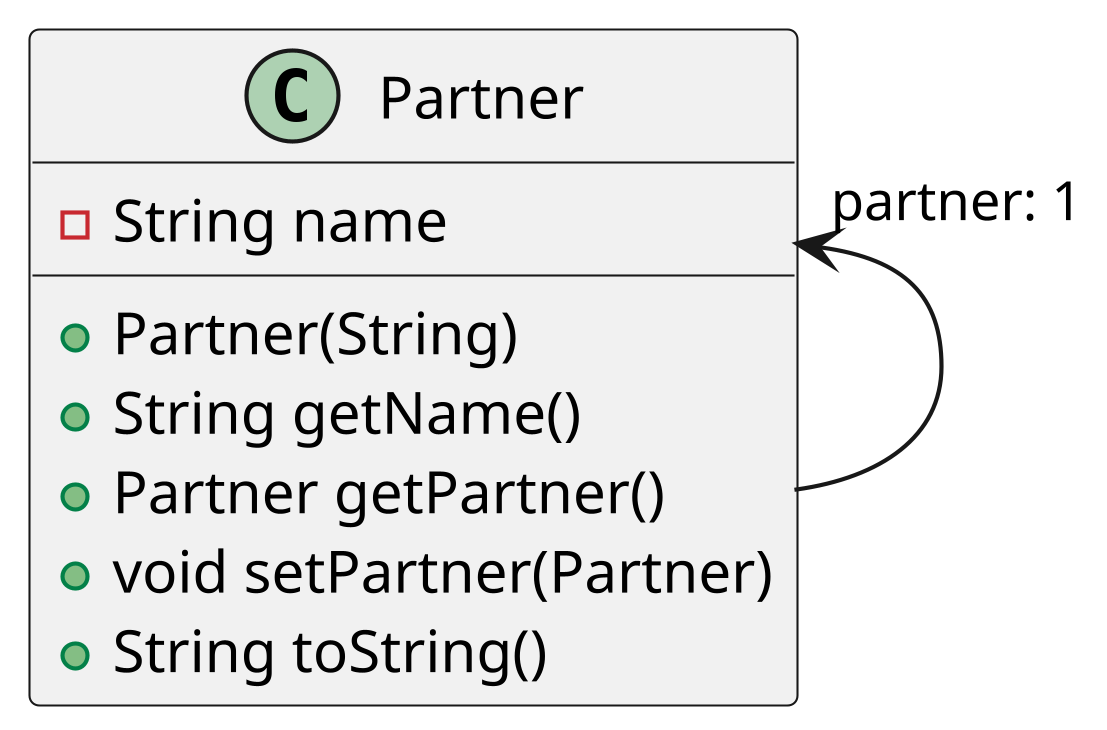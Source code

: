 @startuml partner

skinparam dpi 400

class Partner {
    - String name

    + Partner(String)
    + String getName()
    + Partner getPartner()
    + void setPartner(Partner)
    + String toString()
}

Partner -l> "partner: 1" Partner

@enduml
